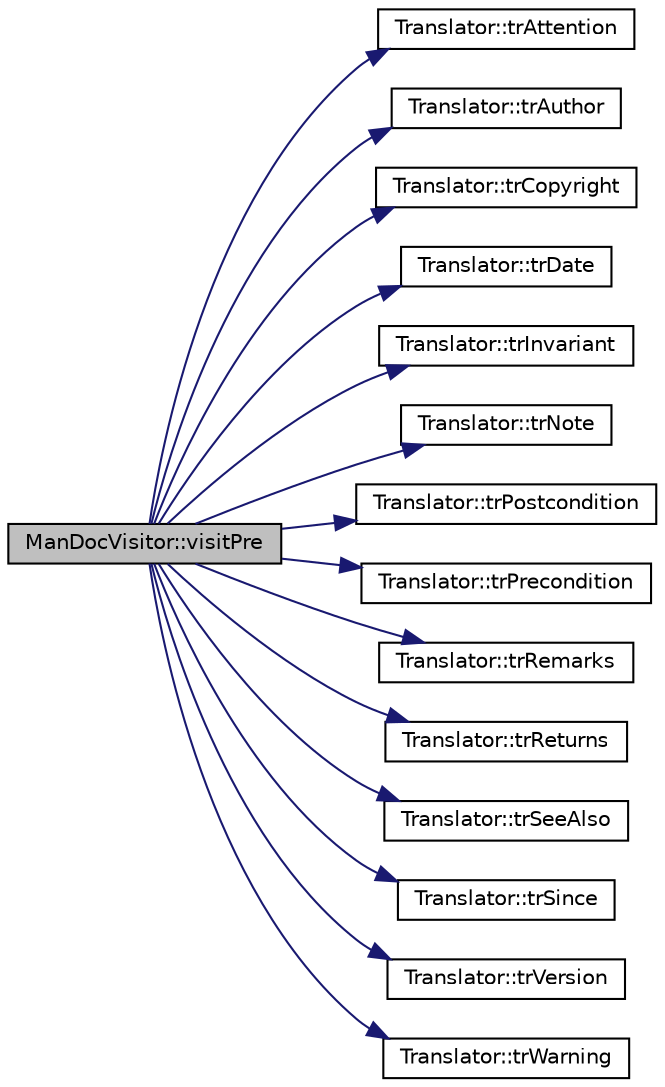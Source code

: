 digraph "ManDocVisitor::visitPre"
{
 // LATEX_PDF_SIZE
  edge [fontname="Helvetica",fontsize="10",labelfontname="Helvetica",labelfontsize="10"];
  node [fontname="Helvetica",fontsize="10",shape=record];
  rankdir="LR";
  Node1 [label="ManDocVisitor::visitPre",height=0.2,width=0.4,color="black", fillcolor="grey75", style="filled", fontcolor="black",tooltip=" "];
  Node1 -> Node2 [color="midnightblue",fontsize="10",style="solid",fontname="Helvetica"];
  Node2 [label="Translator::trAttention",height=0.2,width=0.4,color="black", fillcolor="white", style="filled",URL="$classTranslator.html#a988fcf036a857cf3761ee11638ce9179",tooltip=" "];
  Node1 -> Node3 [color="midnightblue",fontsize="10",style="solid",fontname="Helvetica"];
  Node3 [label="Translator::trAuthor",height=0.2,width=0.4,color="black", fillcolor="white", style="filled",URL="$classTranslator.html#ab1d687861b87ec383f96cc0b323be6eb",tooltip=" "];
  Node1 -> Node4 [color="midnightblue",fontsize="10",style="solid",fontname="Helvetica"];
  Node4 [label="Translator::trCopyright",height=0.2,width=0.4,color="black", fillcolor="white", style="filled",URL="$classTranslator.html#a9bef11a773c5cf0878f4d833b78df577",tooltip=" "];
  Node1 -> Node5 [color="midnightblue",fontsize="10",style="solid",fontname="Helvetica"];
  Node5 [label="Translator::trDate",height=0.2,width=0.4,color="black", fillcolor="white", style="filled",URL="$classTranslator.html#aa1e4638e8942601483cf2ba078b86f05",tooltip=" "];
  Node1 -> Node6 [color="midnightblue",fontsize="10",style="solid",fontname="Helvetica"];
  Node6 [label="Translator::trInvariant",height=0.2,width=0.4,color="black", fillcolor="white", style="filled",URL="$classTranslator.html#af9a644c79e6da8b784bb0fe03a37fb15",tooltip=" "];
  Node1 -> Node7 [color="midnightblue",fontsize="10",style="solid",fontname="Helvetica"];
  Node7 [label="Translator::trNote",height=0.2,width=0.4,color="black", fillcolor="white", style="filled",URL="$classTranslator.html#a9172f5a9cd750add7d839c184e349cd2",tooltip=" "];
  Node1 -> Node8 [color="midnightblue",fontsize="10",style="solid",fontname="Helvetica"];
  Node8 [label="Translator::trPostcondition",height=0.2,width=0.4,color="black", fillcolor="white", style="filled",URL="$classTranslator.html#a970c167e640eff619d4202266c4cb0ce",tooltip=" "];
  Node1 -> Node9 [color="midnightblue",fontsize="10",style="solid",fontname="Helvetica"];
  Node9 [label="Translator::trPrecondition",height=0.2,width=0.4,color="black", fillcolor="white", style="filled",URL="$classTranslator.html#a1908a5ec684a3fb38fdfc50346d18530",tooltip=" "];
  Node1 -> Node10 [color="midnightblue",fontsize="10",style="solid",fontname="Helvetica"];
  Node10 [label="Translator::trRemarks",height=0.2,width=0.4,color="black", fillcolor="white", style="filled",URL="$classTranslator.html#a7e3a80bdd1f03467f8a5e3fa21614a84",tooltip=" "];
  Node1 -> Node11 [color="midnightblue",fontsize="10",style="solid",fontname="Helvetica"];
  Node11 [label="Translator::trReturns",height=0.2,width=0.4,color="black", fillcolor="white", style="filled",URL="$classTranslator.html#a6085a6938ea5edb5b1a61874983260e5",tooltip=" "];
  Node1 -> Node12 [color="midnightblue",fontsize="10",style="solid",fontname="Helvetica"];
  Node12 [label="Translator::trSeeAlso",height=0.2,width=0.4,color="black", fillcolor="white", style="filled",URL="$classTranslator.html#ad1f5dba74deba99cafcf97a3df60164e",tooltip=" "];
  Node1 -> Node13 [color="midnightblue",fontsize="10",style="solid",fontname="Helvetica"];
  Node13 [label="Translator::trSince",height=0.2,width=0.4,color="black", fillcolor="white", style="filled",URL="$classTranslator.html#a416b08f410f1cd41ba1e5bc286b467d6",tooltip=" "];
  Node1 -> Node14 [color="midnightblue",fontsize="10",style="solid",fontname="Helvetica"];
  Node14 [label="Translator::trVersion",height=0.2,width=0.4,color="black", fillcolor="white", style="filled",URL="$classTranslator.html#a5969dae9422940f4675aa18304b16087",tooltip=" "];
  Node1 -> Node15 [color="midnightblue",fontsize="10",style="solid",fontname="Helvetica"];
  Node15 [label="Translator::trWarning",height=0.2,width=0.4,color="black", fillcolor="white", style="filled",URL="$classTranslator.html#ad00b8ff1d576631ed24b1aaf81f21b82",tooltip=" "];
}
